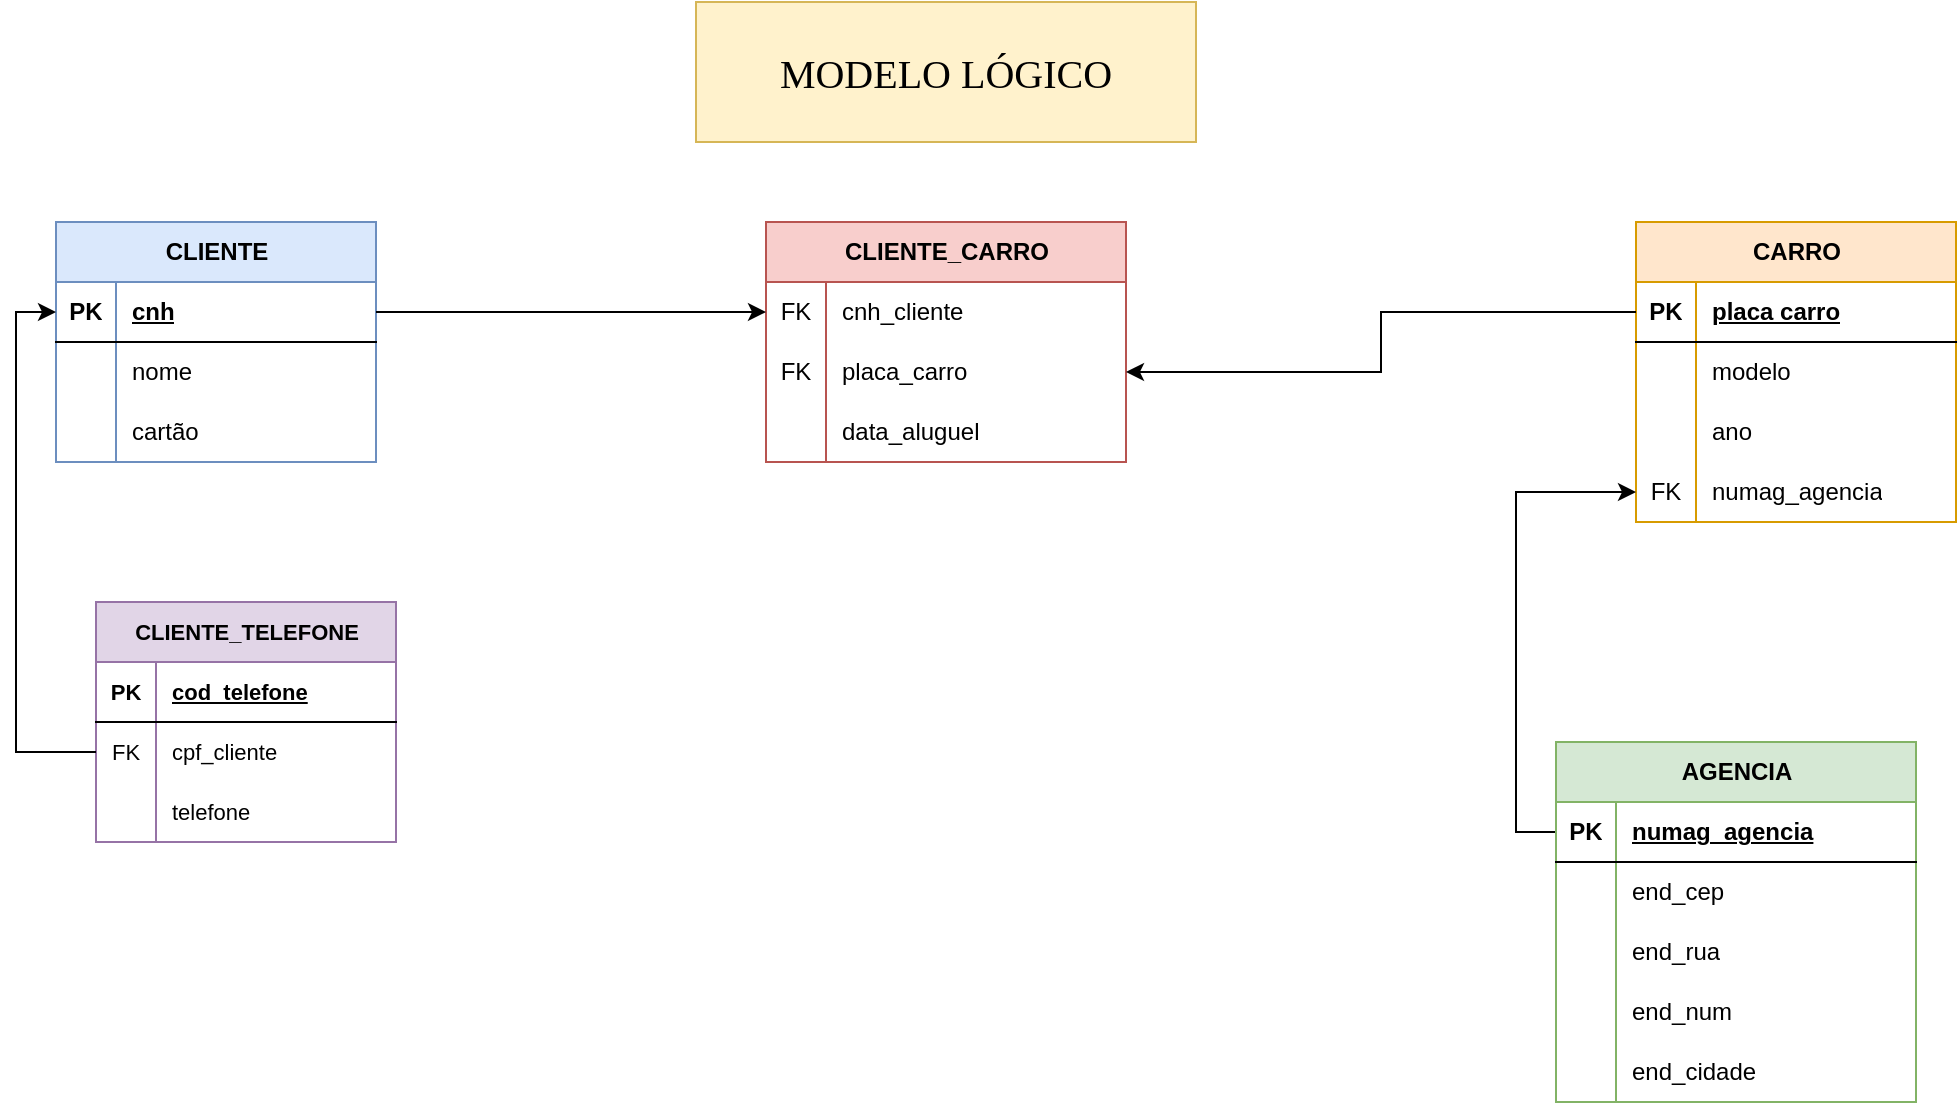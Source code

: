 <?xml version="1.0" encoding="UTF-8"?>
<mxfile version="22.1.0" type="google">
  <diagram name="Página-1" id="Jz_edDNPaRmfophnV9Dg">
    <mxGraphModel dx="1434" dy="738" grid="1" gridSize="10" guides="1" tooltips="1" connect="1" arrows="1" fold="1" page="1" pageScale="1" pageWidth="1169" pageHeight="827" math="0" shadow="0">
      <root>
        <mxCell id="0" />
        <mxCell id="1" parent="0" />
        <mxCell id="bhxTu2l4ZE_0eaBtNYYO-1" value="MODELO LÓGICO" style="text;html=1;strokeColor=#d6b656;fillColor=#fff2cc;align=center;verticalAlign=middle;whiteSpace=wrap;rounded=0;fontSize=20;fontFamily=Verdana;" vertex="1" parent="1">
          <mxGeometry x="460" y="10" width="250" height="70" as="geometry" />
        </mxCell>
        <mxCell id="bhxTu2l4ZE_0eaBtNYYO-3" value="CLIENTE" style="shape=table;startSize=30;container=1;collapsible=1;childLayout=tableLayout;fixedRows=1;rowLines=0;fontStyle=1;align=center;resizeLast=1;html=1;fillColor=#dae8fc;strokeColor=#6c8ebf;" vertex="1" parent="1">
          <mxGeometry x="140" y="120" width="160" height="120" as="geometry" />
        </mxCell>
        <mxCell id="bhxTu2l4ZE_0eaBtNYYO-4" value="" style="shape=tableRow;horizontal=0;startSize=0;swimlaneHead=0;swimlaneBody=0;fillColor=none;collapsible=0;dropTarget=0;points=[[0,0.5],[1,0.5]];portConstraint=eastwest;top=0;left=0;right=0;bottom=1;" vertex="1" parent="bhxTu2l4ZE_0eaBtNYYO-3">
          <mxGeometry y="30" width="160" height="30" as="geometry" />
        </mxCell>
        <mxCell id="bhxTu2l4ZE_0eaBtNYYO-5" value="PK" style="shape=partialRectangle;connectable=0;fillColor=none;top=0;left=0;bottom=0;right=0;fontStyle=1;overflow=hidden;whiteSpace=wrap;html=1;" vertex="1" parent="bhxTu2l4ZE_0eaBtNYYO-4">
          <mxGeometry width="30" height="30" as="geometry">
            <mxRectangle width="30" height="30" as="alternateBounds" />
          </mxGeometry>
        </mxCell>
        <mxCell id="bhxTu2l4ZE_0eaBtNYYO-6" value="cnh" style="shape=partialRectangle;connectable=0;fillColor=none;top=0;left=0;bottom=0;right=0;align=left;spacingLeft=6;fontStyle=5;overflow=hidden;whiteSpace=wrap;html=1;" vertex="1" parent="bhxTu2l4ZE_0eaBtNYYO-4">
          <mxGeometry x="30" width="130" height="30" as="geometry">
            <mxRectangle width="130" height="30" as="alternateBounds" />
          </mxGeometry>
        </mxCell>
        <mxCell id="bhxTu2l4ZE_0eaBtNYYO-7" value="" style="shape=tableRow;horizontal=0;startSize=0;swimlaneHead=0;swimlaneBody=0;fillColor=none;collapsible=0;dropTarget=0;points=[[0,0.5],[1,0.5]];portConstraint=eastwest;top=0;left=0;right=0;bottom=0;" vertex="1" parent="bhxTu2l4ZE_0eaBtNYYO-3">
          <mxGeometry y="60" width="160" height="30" as="geometry" />
        </mxCell>
        <mxCell id="bhxTu2l4ZE_0eaBtNYYO-8" value="" style="shape=partialRectangle;connectable=0;fillColor=none;top=0;left=0;bottom=0;right=0;editable=1;overflow=hidden;whiteSpace=wrap;html=1;" vertex="1" parent="bhxTu2l4ZE_0eaBtNYYO-7">
          <mxGeometry width="30" height="30" as="geometry">
            <mxRectangle width="30" height="30" as="alternateBounds" />
          </mxGeometry>
        </mxCell>
        <mxCell id="bhxTu2l4ZE_0eaBtNYYO-9" value="nome" style="shape=partialRectangle;connectable=0;fillColor=none;top=0;left=0;bottom=0;right=0;align=left;spacingLeft=6;overflow=hidden;whiteSpace=wrap;html=1;" vertex="1" parent="bhxTu2l4ZE_0eaBtNYYO-7">
          <mxGeometry x="30" width="130" height="30" as="geometry">
            <mxRectangle width="130" height="30" as="alternateBounds" />
          </mxGeometry>
        </mxCell>
        <mxCell id="bhxTu2l4ZE_0eaBtNYYO-10" value="" style="shape=tableRow;horizontal=0;startSize=0;swimlaneHead=0;swimlaneBody=0;fillColor=none;collapsible=0;dropTarget=0;points=[[0,0.5],[1,0.5]];portConstraint=eastwest;top=0;left=0;right=0;bottom=0;" vertex="1" parent="bhxTu2l4ZE_0eaBtNYYO-3">
          <mxGeometry y="90" width="160" height="30" as="geometry" />
        </mxCell>
        <mxCell id="bhxTu2l4ZE_0eaBtNYYO-11" value="" style="shape=partialRectangle;connectable=0;fillColor=none;top=0;left=0;bottom=0;right=0;editable=1;overflow=hidden;whiteSpace=wrap;html=1;" vertex="1" parent="bhxTu2l4ZE_0eaBtNYYO-10">
          <mxGeometry width="30" height="30" as="geometry">
            <mxRectangle width="30" height="30" as="alternateBounds" />
          </mxGeometry>
        </mxCell>
        <mxCell id="bhxTu2l4ZE_0eaBtNYYO-12" value="cartão" style="shape=partialRectangle;connectable=0;fillColor=none;top=0;left=0;bottom=0;right=0;align=left;spacingLeft=6;overflow=hidden;whiteSpace=wrap;html=1;" vertex="1" parent="bhxTu2l4ZE_0eaBtNYYO-10">
          <mxGeometry x="30" width="130" height="30" as="geometry">
            <mxRectangle width="130" height="30" as="alternateBounds" />
          </mxGeometry>
        </mxCell>
        <mxCell id="bhxTu2l4ZE_0eaBtNYYO-43" value="CLIENTE_CARRO" style="shape=table;startSize=30;container=1;collapsible=1;childLayout=tableLayout;fixedRows=1;rowLines=0;fontStyle=1;align=center;resizeLast=1;html=1;fillColor=#f8cecc;strokeColor=#b85450;" vertex="1" parent="1">
          <mxGeometry x="495" y="120" width="180" height="120" as="geometry" />
        </mxCell>
        <mxCell id="bhxTu2l4ZE_0eaBtNYYO-47" value="" style="shape=tableRow;horizontal=0;startSize=0;swimlaneHead=0;swimlaneBody=0;fillColor=none;collapsible=0;dropTarget=0;points=[[0,0.5],[1,0.5]];portConstraint=eastwest;top=0;left=0;right=0;bottom=0;" vertex="1" parent="bhxTu2l4ZE_0eaBtNYYO-43">
          <mxGeometry y="30" width="180" height="30" as="geometry" />
        </mxCell>
        <mxCell id="bhxTu2l4ZE_0eaBtNYYO-48" value="FK" style="shape=partialRectangle;connectable=0;fillColor=none;top=0;left=0;bottom=0;right=0;editable=1;overflow=hidden;whiteSpace=wrap;html=1;" vertex="1" parent="bhxTu2l4ZE_0eaBtNYYO-47">
          <mxGeometry width="30" height="30" as="geometry">
            <mxRectangle width="30" height="30" as="alternateBounds" />
          </mxGeometry>
        </mxCell>
        <mxCell id="bhxTu2l4ZE_0eaBtNYYO-49" value="cnh_cliente" style="shape=partialRectangle;connectable=0;fillColor=none;top=0;left=0;bottom=0;right=0;align=left;spacingLeft=6;overflow=hidden;whiteSpace=wrap;html=1;" vertex="1" parent="bhxTu2l4ZE_0eaBtNYYO-47">
          <mxGeometry x="30" width="150" height="30" as="geometry">
            <mxRectangle width="150" height="30" as="alternateBounds" />
          </mxGeometry>
        </mxCell>
        <mxCell id="bhxTu2l4ZE_0eaBtNYYO-50" value="" style="shape=tableRow;horizontal=0;startSize=0;swimlaneHead=0;swimlaneBody=0;fillColor=none;collapsible=0;dropTarget=0;points=[[0,0.5],[1,0.5]];portConstraint=eastwest;top=0;left=0;right=0;bottom=0;" vertex="1" parent="bhxTu2l4ZE_0eaBtNYYO-43">
          <mxGeometry y="60" width="180" height="30" as="geometry" />
        </mxCell>
        <mxCell id="bhxTu2l4ZE_0eaBtNYYO-51" value="FK" style="shape=partialRectangle;connectable=0;fillColor=none;top=0;left=0;bottom=0;right=0;editable=1;overflow=hidden;whiteSpace=wrap;html=1;" vertex="1" parent="bhxTu2l4ZE_0eaBtNYYO-50">
          <mxGeometry width="30" height="30" as="geometry">
            <mxRectangle width="30" height="30" as="alternateBounds" />
          </mxGeometry>
        </mxCell>
        <mxCell id="bhxTu2l4ZE_0eaBtNYYO-52" value="placa_carro" style="shape=partialRectangle;connectable=0;fillColor=none;top=0;left=0;bottom=0;right=0;align=left;spacingLeft=6;overflow=hidden;whiteSpace=wrap;html=1;" vertex="1" parent="bhxTu2l4ZE_0eaBtNYYO-50">
          <mxGeometry x="30" width="150" height="30" as="geometry">
            <mxRectangle width="150" height="30" as="alternateBounds" />
          </mxGeometry>
        </mxCell>
        <mxCell id="bhxTu2l4ZE_0eaBtNYYO-53" value="" style="shape=tableRow;horizontal=0;startSize=0;swimlaneHead=0;swimlaneBody=0;fillColor=none;collapsible=0;dropTarget=0;points=[[0,0.5],[1,0.5]];portConstraint=eastwest;top=0;left=0;right=0;bottom=0;" vertex="1" parent="bhxTu2l4ZE_0eaBtNYYO-43">
          <mxGeometry y="90" width="180" height="30" as="geometry" />
        </mxCell>
        <mxCell id="bhxTu2l4ZE_0eaBtNYYO-54" value="" style="shape=partialRectangle;connectable=0;fillColor=none;top=0;left=0;bottom=0;right=0;editable=1;overflow=hidden;whiteSpace=wrap;html=1;" vertex="1" parent="bhxTu2l4ZE_0eaBtNYYO-53">
          <mxGeometry width="30" height="30" as="geometry">
            <mxRectangle width="30" height="30" as="alternateBounds" />
          </mxGeometry>
        </mxCell>
        <mxCell id="bhxTu2l4ZE_0eaBtNYYO-55" value="data_aluguel" style="shape=partialRectangle;connectable=0;fillColor=none;top=0;left=0;bottom=0;right=0;align=left;spacingLeft=6;overflow=hidden;whiteSpace=wrap;html=1;" vertex="1" parent="bhxTu2l4ZE_0eaBtNYYO-53">
          <mxGeometry x="30" width="150" height="30" as="geometry">
            <mxRectangle width="150" height="30" as="alternateBounds" />
          </mxGeometry>
        </mxCell>
        <mxCell id="bhxTu2l4ZE_0eaBtNYYO-17" value="CARRO" style="shape=table;startSize=30;container=1;collapsible=1;childLayout=tableLayout;fixedRows=1;rowLines=0;fontStyle=1;align=center;resizeLast=1;html=1;fillColor=#ffe6cc;strokeColor=#d79b00;" vertex="1" parent="1">
          <mxGeometry x="930" y="120" width="160" height="150" as="geometry" />
        </mxCell>
        <mxCell id="bhxTu2l4ZE_0eaBtNYYO-18" value="" style="shape=tableRow;horizontal=0;startSize=0;swimlaneHead=0;swimlaneBody=0;fillColor=none;collapsible=0;dropTarget=0;points=[[0,0.5],[1,0.5]];portConstraint=eastwest;top=0;left=0;right=0;bottom=1;" vertex="1" parent="bhxTu2l4ZE_0eaBtNYYO-17">
          <mxGeometry y="30" width="160" height="30" as="geometry" />
        </mxCell>
        <mxCell id="bhxTu2l4ZE_0eaBtNYYO-19" value="PK" style="shape=partialRectangle;connectable=0;fillColor=none;top=0;left=0;bottom=0;right=0;fontStyle=1;overflow=hidden;whiteSpace=wrap;html=1;" vertex="1" parent="bhxTu2l4ZE_0eaBtNYYO-18">
          <mxGeometry width="30" height="30" as="geometry">
            <mxRectangle width="30" height="30" as="alternateBounds" />
          </mxGeometry>
        </mxCell>
        <mxCell id="bhxTu2l4ZE_0eaBtNYYO-20" value="placa carro" style="shape=partialRectangle;connectable=0;fillColor=none;top=0;left=0;bottom=0;right=0;align=left;spacingLeft=6;fontStyle=5;overflow=hidden;whiteSpace=wrap;html=1;" vertex="1" parent="bhxTu2l4ZE_0eaBtNYYO-18">
          <mxGeometry x="30" width="130" height="30" as="geometry">
            <mxRectangle width="130" height="30" as="alternateBounds" />
          </mxGeometry>
        </mxCell>
        <mxCell id="bhxTu2l4ZE_0eaBtNYYO-21" value="" style="shape=tableRow;horizontal=0;startSize=0;swimlaneHead=0;swimlaneBody=0;fillColor=none;collapsible=0;dropTarget=0;points=[[0,0.5],[1,0.5]];portConstraint=eastwest;top=0;left=0;right=0;bottom=0;" vertex="1" parent="bhxTu2l4ZE_0eaBtNYYO-17">
          <mxGeometry y="60" width="160" height="30" as="geometry" />
        </mxCell>
        <mxCell id="bhxTu2l4ZE_0eaBtNYYO-22" value="" style="shape=partialRectangle;connectable=0;fillColor=none;top=0;left=0;bottom=0;right=0;editable=1;overflow=hidden;whiteSpace=wrap;html=1;" vertex="1" parent="bhxTu2l4ZE_0eaBtNYYO-21">
          <mxGeometry width="30" height="30" as="geometry">
            <mxRectangle width="30" height="30" as="alternateBounds" />
          </mxGeometry>
        </mxCell>
        <mxCell id="bhxTu2l4ZE_0eaBtNYYO-23" value="modelo" style="shape=partialRectangle;connectable=0;fillColor=none;top=0;left=0;bottom=0;right=0;align=left;spacingLeft=6;overflow=hidden;whiteSpace=wrap;html=1;" vertex="1" parent="bhxTu2l4ZE_0eaBtNYYO-21">
          <mxGeometry x="30" width="130" height="30" as="geometry">
            <mxRectangle width="130" height="30" as="alternateBounds" />
          </mxGeometry>
        </mxCell>
        <mxCell id="bhxTu2l4ZE_0eaBtNYYO-24" value="" style="shape=tableRow;horizontal=0;startSize=0;swimlaneHead=0;swimlaneBody=0;fillColor=none;collapsible=0;dropTarget=0;points=[[0,0.5],[1,0.5]];portConstraint=eastwest;top=0;left=0;right=0;bottom=0;" vertex="1" parent="bhxTu2l4ZE_0eaBtNYYO-17">
          <mxGeometry y="90" width="160" height="30" as="geometry" />
        </mxCell>
        <mxCell id="bhxTu2l4ZE_0eaBtNYYO-25" value="" style="shape=partialRectangle;connectable=0;fillColor=none;top=0;left=0;bottom=0;right=0;editable=1;overflow=hidden;whiteSpace=wrap;html=1;" vertex="1" parent="bhxTu2l4ZE_0eaBtNYYO-24">
          <mxGeometry width="30" height="30" as="geometry">
            <mxRectangle width="30" height="30" as="alternateBounds" />
          </mxGeometry>
        </mxCell>
        <mxCell id="bhxTu2l4ZE_0eaBtNYYO-26" value="ano" style="shape=partialRectangle;connectable=0;fillColor=none;top=0;left=0;bottom=0;right=0;align=left;spacingLeft=6;overflow=hidden;whiteSpace=wrap;html=1;" vertex="1" parent="bhxTu2l4ZE_0eaBtNYYO-24">
          <mxGeometry x="30" width="130" height="30" as="geometry">
            <mxRectangle width="130" height="30" as="alternateBounds" />
          </mxGeometry>
        </mxCell>
        <mxCell id="bhxTu2l4ZE_0eaBtNYYO-79" style="shape=tableRow;horizontal=0;startSize=0;swimlaneHead=0;swimlaneBody=0;fillColor=none;collapsible=0;dropTarget=0;points=[[0,0.5],[1,0.5]];portConstraint=eastwest;top=0;left=0;right=0;bottom=0;" vertex="1" parent="bhxTu2l4ZE_0eaBtNYYO-17">
          <mxGeometry y="120" width="160" height="30" as="geometry" />
        </mxCell>
        <mxCell id="bhxTu2l4ZE_0eaBtNYYO-80" value="FK" style="shape=partialRectangle;connectable=0;fillColor=none;top=0;left=0;bottom=0;right=0;editable=1;overflow=hidden;whiteSpace=wrap;html=1;" vertex="1" parent="bhxTu2l4ZE_0eaBtNYYO-79">
          <mxGeometry width="30" height="30" as="geometry">
            <mxRectangle width="30" height="30" as="alternateBounds" />
          </mxGeometry>
        </mxCell>
        <mxCell id="bhxTu2l4ZE_0eaBtNYYO-81" value="numag_agencia" style="shape=partialRectangle;connectable=0;fillColor=none;top=0;left=0;bottom=0;right=0;align=left;spacingLeft=6;overflow=hidden;whiteSpace=wrap;html=1;" vertex="1" parent="bhxTu2l4ZE_0eaBtNYYO-79">
          <mxGeometry x="30" width="130" height="30" as="geometry">
            <mxRectangle width="130" height="30" as="alternateBounds" />
          </mxGeometry>
        </mxCell>
        <mxCell id="bhxTu2l4ZE_0eaBtNYYO-57" value="CLIENTE_TELEFONE" style="shape=table;startSize=30;container=1;collapsible=1;childLayout=tableLayout;fixedRows=1;rowLines=0;fontStyle=1;align=center;resizeLast=1;html=1;fontSize=11;fillColor=#e1d5e7;strokeColor=#9673a6;" vertex="1" parent="1">
          <mxGeometry x="160" y="310" width="150" height="120" as="geometry" />
        </mxCell>
        <mxCell id="bhxTu2l4ZE_0eaBtNYYO-58" value="" style="shape=tableRow;horizontal=0;startSize=0;swimlaneHead=0;swimlaneBody=0;fillColor=none;collapsible=0;dropTarget=0;points=[[0,0.5],[1,0.5]];portConstraint=eastwest;top=0;left=0;right=0;bottom=1;fontSize=11;" vertex="1" parent="bhxTu2l4ZE_0eaBtNYYO-57">
          <mxGeometry y="30" width="150" height="30" as="geometry" />
        </mxCell>
        <mxCell id="bhxTu2l4ZE_0eaBtNYYO-59" value="PK" style="shape=partialRectangle;connectable=0;fillColor=none;top=0;left=0;bottom=0;right=0;fontStyle=1;overflow=hidden;whiteSpace=wrap;html=1;fontSize=11;" vertex="1" parent="bhxTu2l4ZE_0eaBtNYYO-58">
          <mxGeometry width="30" height="30" as="geometry">
            <mxRectangle width="30" height="30" as="alternateBounds" />
          </mxGeometry>
        </mxCell>
        <mxCell id="bhxTu2l4ZE_0eaBtNYYO-60" value="cod_telefone" style="shape=partialRectangle;connectable=0;fillColor=none;top=0;left=0;bottom=0;right=0;align=left;spacingLeft=6;fontStyle=5;overflow=hidden;whiteSpace=wrap;html=1;fontSize=11;" vertex="1" parent="bhxTu2l4ZE_0eaBtNYYO-58">
          <mxGeometry x="30" width="120" height="30" as="geometry">
            <mxRectangle width="120" height="30" as="alternateBounds" />
          </mxGeometry>
        </mxCell>
        <mxCell id="bhxTu2l4ZE_0eaBtNYYO-61" value="" style="shape=tableRow;horizontal=0;startSize=0;swimlaneHead=0;swimlaneBody=0;fillColor=none;collapsible=0;dropTarget=0;points=[[0,0.5],[1,0.5]];portConstraint=eastwest;top=0;left=0;right=0;bottom=0;fontSize=11;" vertex="1" parent="bhxTu2l4ZE_0eaBtNYYO-57">
          <mxGeometry y="60" width="150" height="30" as="geometry" />
        </mxCell>
        <mxCell id="bhxTu2l4ZE_0eaBtNYYO-62" value="FK" style="shape=partialRectangle;connectable=0;fillColor=none;top=0;left=0;bottom=0;right=0;editable=1;overflow=hidden;whiteSpace=wrap;html=1;fontSize=11;" vertex="1" parent="bhxTu2l4ZE_0eaBtNYYO-61">
          <mxGeometry width="30" height="30" as="geometry">
            <mxRectangle width="30" height="30" as="alternateBounds" />
          </mxGeometry>
        </mxCell>
        <mxCell id="bhxTu2l4ZE_0eaBtNYYO-63" value="cpf_cliente" style="shape=partialRectangle;connectable=0;fillColor=none;top=0;left=0;bottom=0;right=0;align=left;spacingLeft=6;overflow=hidden;whiteSpace=wrap;html=1;fontSize=11;" vertex="1" parent="bhxTu2l4ZE_0eaBtNYYO-61">
          <mxGeometry x="30" width="120" height="30" as="geometry">
            <mxRectangle width="120" height="30" as="alternateBounds" />
          </mxGeometry>
        </mxCell>
        <mxCell id="bhxTu2l4ZE_0eaBtNYYO-64" value="" style="shape=tableRow;horizontal=0;startSize=0;swimlaneHead=0;swimlaneBody=0;fillColor=none;collapsible=0;dropTarget=0;points=[[0,0.5],[1,0.5]];portConstraint=eastwest;top=0;left=0;right=0;bottom=0;fontSize=11;" vertex="1" parent="bhxTu2l4ZE_0eaBtNYYO-57">
          <mxGeometry y="90" width="150" height="30" as="geometry" />
        </mxCell>
        <mxCell id="bhxTu2l4ZE_0eaBtNYYO-65" value="" style="shape=partialRectangle;connectable=0;fillColor=none;top=0;left=0;bottom=0;right=0;editable=1;overflow=hidden;whiteSpace=wrap;html=1;fontSize=11;" vertex="1" parent="bhxTu2l4ZE_0eaBtNYYO-64">
          <mxGeometry width="30" height="30" as="geometry">
            <mxRectangle width="30" height="30" as="alternateBounds" />
          </mxGeometry>
        </mxCell>
        <mxCell id="bhxTu2l4ZE_0eaBtNYYO-66" value="telefone" style="shape=partialRectangle;connectable=0;fillColor=none;top=0;left=0;bottom=0;right=0;align=left;spacingLeft=6;overflow=hidden;whiteSpace=wrap;html=1;fontSize=11;" vertex="1" parent="bhxTu2l4ZE_0eaBtNYYO-64">
          <mxGeometry x="30" width="120" height="30" as="geometry">
            <mxRectangle width="120" height="30" as="alternateBounds" />
          </mxGeometry>
        </mxCell>
        <mxCell id="bhxTu2l4ZE_0eaBtNYYO-70" style="edgeStyle=orthogonalEdgeStyle;rounded=0;orthogonalLoop=1;jettySize=auto;html=1;exitX=0;exitY=0.5;exitDx=0;exitDy=0;entryX=0;entryY=0.5;entryDx=0;entryDy=0;" edge="1" parent="1" source="bhxTu2l4ZE_0eaBtNYYO-61" target="bhxTu2l4ZE_0eaBtNYYO-4">
          <mxGeometry relative="1" as="geometry" />
        </mxCell>
        <mxCell id="bhxTu2l4ZE_0eaBtNYYO-74" style="edgeStyle=orthogonalEdgeStyle;rounded=0;orthogonalLoop=1;jettySize=auto;html=1;exitX=1;exitY=0.5;exitDx=0;exitDy=0;entryX=0;entryY=0.5;entryDx=0;entryDy=0;" edge="1" parent="1" source="bhxTu2l4ZE_0eaBtNYYO-4" target="bhxTu2l4ZE_0eaBtNYYO-47">
          <mxGeometry relative="1" as="geometry" />
        </mxCell>
        <mxCell id="bhxTu2l4ZE_0eaBtNYYO-78" style="edgeStyle=orthogonalEdgeStyle;rounded=0;orthogonalLoop=1;jettySize=auto;html=1;exitX=0;exitY=0.5;exitDx=0;exitDy=0;entryX=1;entryY=0.5;entryDx=0;entryDy=0;" edge="1" parent="1" source="bhxTu2l4ZE_0eaBtNYYO-18" target="bhxTu2l4ZE_0eaBtNYYO-50">
          <mxGeometry relative="1" as="geometry" />
        </mxCell>
        <mxCell id="bhxTu2l4ZE_0eaBtNYYO-82" style="edgeStyle=orthogonalEdgeStyle;rounded=0;orthogonalLoop=1;jettySize=auto;html=1;exitX=0;exitY=0.5;exitDx=0;exitDy=0;entryX=0;entryY=0.5;entryDx=0;entryDy=0;" edge="1" parent="1" source="bhxTu2l4ZE_0eaBtNYYO-31" target="bhxTu2l4ZE_0eaBtNYYO-79">
          <mxGeometry relative="1" as="geometry" />
        </mxCell>
        <mxCell id="bhxTu2l4ZE_0eaBtNYYO-30" value="AGENCIA" style="shape=table;startSize=30;container=1;collapsible=1;childLayout=tableLayout;fixedRows=1;rowLines=0;fontStyle=1;align=center;resizeLast=1;html=1;fillColor=#d5e8d4;strokeColor=#82b366;" vertex="1" parent="1">
          <mxGeometry x="890" y="380" width="180" height="180" as="geometry" />
        </mxCell>
        <mxCell id="bhxTu2l4ZE_0eaBtNYYO-31" value="" style="shape=tableRow;horizontal=0;startSize=0;swimlaneHead=0;swimlaneBody=0;fillColor=none;collapsible=0;dropTarget=0;points=[[0,0.5],[1,0.5]];portConstraint=eastwest;top=0;left=0;right=0;bottom=1;" vertex="1" parent="bhxTu2l4ZE_0eaBtNYYO-30">
          <mxGeometry y="30" width="180" height="30" as="geometry" />
        </mxCell>
        <mxCell id="bhxTu2l4ZE_0eaBtNYYO-32" value="PK" style="shape=partialRectangle;connectable=0;fillColor=none;top=0;left=0;bottom=0;right=0;fontStyle=1;overflow=hidden;whiteSpace=wrap;html=1;" vertex="1" parent="bhxTu2l4ZE_0eaBtNYYO-31">
          <mxGeometry width="30" height="30" as="geometry">
            <mxRectangle width="30" height="30" as="alternateBounds" />
          </mxGeometry>
        </mxCell>
        <mxCell id="bhxTu2l4ZE_0eaBtNYYO-33" value="numag_agencia" style="shape=partialRectangle;connectable=0;fillColor=none;top=0;left=0;bottom=0;right=0;align=left;spacingLeft=6;fontStyle=5;overflow=hidden;whiteSpace=wrap;html=1;" vertex="1" parent="bhxTu2l4ZE_0eaBtNYYO-31">
          <mxGeometry x="30" width="150" height="30" as="geometry">
            <mxRectangle width="150" height="30" as="alternateBounds" />
          </mxGeometry>
        </mxCell>
        <mxCell id="bhxTu2l4ZE_0eaBtNYYO-34" value="" style="shape=tableRow;horizontal=0;startSize=0;swimlaneHead=0;swimlaneBody=0;fillColor=none;collapsible=0;dropTarget=0;points=[[0,0.5],[1,0.5]];portConstraint=eastwest;top=0;left=0;right=0;bottom=0;" vertex="1" parent="bhxTu2l4ZE_0eaBtNYYO-30">
          <mxGeometry y="60" width="180" height="30" as="geometry" />
        </mxCell>
        <mxCell id="bhxTu2l4ZE_0eaBtNYYO-35" value="" style="shape=partialRectangle;connectable=0;fillColor=none;top=0;left=0;bottom=0;right=0;editable=1;overflow=hidden;whiteSpace=wrap;html=1;" vertex="1" parent="bhxTu2l4ZE_0eaBtNYYO-34">
          <mxGeometry width="30" height="30" as="geometry">
            <mxRectangle width="30" height="30" as="alternateBounds" />
          </mxGeometry>
        </mxCell>
        <mxCell id="bhxTu2l4ZE_0eaBtNYYO-36" value="end_cep" style="shape=partialRectangle;connectable=0;fillColor=none;top=0;left=0;bottom=0;right=0;align=left;spacingLeft=6;overflow=hidden;whiteSpace=wrap;html=1;" vertex="1" parent="bhxTu2l4ZE_0eaBtNYYO-34">
          <mxGeometry x="30" width="150" height="30" as="geometry">
            <mxRectangle width="150" height="30" as="alternateBounds" />
          </mxGeometry>
        </mxCell>
        <mxCell id="bhxTu2l4ZE_0eaBtNYYO-37" value="" style="shape=tableRow;horizontal=0;startSize=0;swimlaneHead=0;swimlaneBody=0;fillColor=none;collapsible=0;dropTarget=0;points=[[0,0.5],[1,0.5]];portConstraint=eastwest;top=0;left=0;right=0;bottom=0;" vertex="1" parent="bhxTu2l4ZE_0eaBtNYYO-30">
          <mxGeometry y="90" width="180" height="30" as="geometry" />
        </mxCell>
        <mxCell id="bhxTu2l4ZE_0eaBtNYYO-38" value="" style="shape=partialRectangle;connectable=0;fillColor=none;top=0;left=0;bottom=0;right=0;editable=1;overflow=hidden;whiteSpace=wrap;html=1;" vertex="1" parent="bhxTu2l4ZE_0eaBtNYYO-37">
          <mxGeometry width="30" height="30" as="geometry">
            <mxRectangle width="30" height="30" as="alternateBounds" />
          </mxGeometry>
        </mxCell>
        <mxCell id="bhxTu2l4ZE_0eaBtNYYO-39" value="end_rua" style="shape=partialRectangle;connectable=0;fillColor=none;top=0;left=0;bottom=0;right=0;align=left;spacingLeft=6;overflow=hidden;whiteSpace=wrap;html=1;" vertex="1" parent="bhxTu2l4ZE_0eaBtNYYO-37">
          <mxGeometry x="30" width="150" height="30" as="geometry">
            <mxRectangle width="150" height="30" as="alternateBounds" />
          </mxGeometry>
        </mxCell>
        <mxCell id="bhxTu2l4ZE_0eaBtNYYO-40" value="" style="shape=tableRow;horizontal=0;startSize=0;swimlaneHead=0;swimlaneBody=0;fillColor=none;collapsible=0;dropTarget=0;points=[[0,0.5],[1,0.5]];portConstraint=eastwest;top=0;left=0;right=0;bottom=0;" vertex="1" parent="bhxTu2l4ZE_0eaBtNYYO-30">
          <mxGeometry y="120" width="180" height="30" as="geometry" />
        </mxCell>
        <mxCell id="bhxTu2l4ZE_0eaBtNYYO-41" value="" style="shape=partialRectangle;connectable=0;fillColor=none;top=0;left=0;bottom=0;right=0;editable=1;overflow=hidden;whiteSpace=wrap;html=1;" vertex="1" parent="bhxTu2l4ZE_0eaBtNYYO-40">
          <mxGeometry width="30" height="30" as="geometry">
            <mxRectangle width="30" height="30" as="alternateBounds" />
          </mxGeometry>
        </mxCell>
        <mxCell id="bhxTu2l4ZE_0eaBtNYYO-42" value="end_num" style="shape=partialRectangle;connectable=0;fillColor=none;top=0;left=0;bottom=0;right=0;align=left;spacingLeft=6;overflow=hidden;whiteSpace=wrap;html=1;" vertex="1" parent="bhxTu2l4ZE_0eaBtNYYO-40">
          <mxGeometry x="30" width="150" height="30" as="geometry">
            <mxRectangle width="150" height="30" as="alternateBounds" />
          </mxGeometry>
        </mxCell>
        <mxCell id="bhxTu2l4ZE_0eaBtNYYO-83" style="shape=tableRow;horizontal=0;startSize=0;swimlaneHead=0;swimlaneBody=0;fillColor=none;collapsible=0;dropTarget=0;points=[[0,0.5],[1,0.5]];portConstraint=eastwest;top=0;left=0;right=0;bottom=0;" vertex="1" parent="bhxTu2l4ZE_0eaBtNYYO-30">
          <mxGeometry y="150" width="180" height="30" as="geometry" />
        </mxCell>
        <mxCell id="bhxTu2l4ZE_0eaBtNYYO-84" style="shape=partialRectangle;connectable=0;fillColor=none;top=0;left=0;bottom=0;right=0;editable=1;overflow=hidden;whiteSpace=wrap;html=1;" vertex="1" parent="bhxTu2l4ZE_0eaBtNYYO-83">
          <mxGeometry width="30" height="30" as="geometry">
            <mxRectangle width="30" height="30" as="alternateBounds" />
          </mxGeometry>
        </mxCell>
        <mxCell id="bhxTu2l4ZE_0eaBtNYYO-85" value="end_cidade" style="shape=partialRectangle;connectable=0;fillColor=none;top=0;left=0;bottom=0;right=0;align=left;spacingLeft=6;overflow=hidden;whiteSpace=wrap;html=1;" vertex="1" parent="bhxTu2l4ZE_0eaBtNYYO-83">
          <mxGeometry x="30" width="150" height="30" as="geometry">
            <mxRectangle width="150" height="30" as="alternateBounds" />
          </mxGeometry>
        </mxCell>
      </root>
    </mxGraphModel>
  </diagram>
</mxfile>

